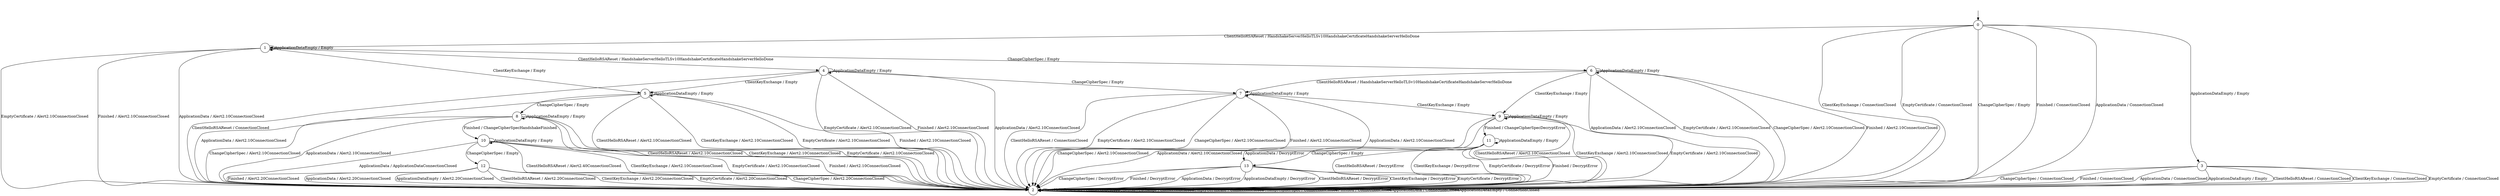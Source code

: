 digraph g {
__start0 [label="" shape="none"];

	s0 [shape="circle" label="0"];
	s1 [shape="circle" label="1"];
	s2 [shape="circle" label="2"];
	s3 [shape="circle" label="3"];
	s4 [shape="circle" label="4"];
	s5 [shape="circle" label="5"];
	s6 [shape="circle" label="6"];
	s7 [shape="circle" label="7"];
	s8 [shape="circle" label="8"];
	s9 [shape="circle" label="9"];
	s10 [shape="circle" label="10"];
	s11 [shape="circle" label="11"];
	s12 [shape="circle" label="12"];
	s13 [shape="circle" label="13"];
	s0 -> s1 [label="ClientHelloRSAReset / HandshakeServerHelloTLSv10HandshakeCertificateHandshakeServerHelloDone"];
	s0 -> s2 [label="ClientKeyExchange / ConnectionClosed"];
	s0 -> s2 [label="EmptyCertificate / ConnectionClosed"];
	s0 -> s2 [label="ChangeCipherSpec / Empty"];
	s0 -> s2 [label="Finished / ConnectionClosed"];
	s0 -> s2 [label="ApplicationData / ConnectionClosed"];
	s0 -> s3 [label="ApplicationDataEmpty / Empty"];
	s1 -> s4 [label="ClientHelloRSAReset / HandshakeServerHelloTLSv10HandshakeCertificateHandshakeServerHelloDone"];
	s1 -> s5 [label="ClientKeyExchange / Empty"];
	s1 -> s2 [label="EmptyCertificate / Alert2.10ConnectionClosed"];
	s1 -> s6 [label="ChangeCipherSpec / Empty"];
	s1 -> s2 [label="Finished / Alert2.10ConnectionClosed"];
	s1 -> s2 [label="ApplicationData / Alert2.10ConnectionClosed"];
	s1 -> s1 [label="ApplicationDataEmpty / Empty"];
	s2 -> s2 [label="ClientHelloRSAReset / ConnectionClosed"];
	s2 -> s2 [label="ClientKeyExchange / ConnectionClosed"];
	s2 -> s2 [label="EmptyCertificate / ConnectionClosed"];
	s2 -> s2 [label="ChangeCipherSpec / ConnectionClosed"];
	s2 -> s2 [label="Finished / ConnectionClosed"];
	s2 -> s2 [label="ApplicationData / ConnectionClosed"];
	s2 -> s2 [label="ApplicationDataEmpty / ConnectionClosed"];
	s3 -> s2 [label="ClientHelloRSAReset / ConnectionClosed"];
	s3 -> s2 [label="ClientKeyExchange / ConnectionClosed"];
	s3 -> s2 [label="EmptyCertificate / ConnectionClosed"];
	s3 -> s2 [label="ChangeCipherSpec / ConnectionClosed"];
	s3 -> s2 [label="Finished / ConnectionClosed"];
	s3 -> s2 [label="ApplicationData / ConnectionClosed"];
	s3 -> s2 [label="ApplicationDataEmpty / Empty"];
	s4 -> s2 [label="ClientHelloRSAReset / ConnectionClosed"];
	s4 -> s5 [label="ClientKeyExchange / Empty"];
	s4 -> s2 [label="EmptyCertificate / Alert2.10ConnectionClosed"];
	s4 -> s7 [label="ChangeCipherSpec / Empty"];
	s4 -> s2 [label="Finished / Alert2.10ConnectionClosed"];
	s4 -> s2 [label="ApplicationData / Alert2.10ConnectionClosed"];
	s4 -> s4 [label="ApplicationDataEmpty / Empty"];
	s5 -> s2 [label="ClientHelloRSAReset / Alert2.10ConnectionClosed"];
	s5 -> s2 [label="ClientKeyExchange / Alert2.10ConnectionClosed"];
	s5 -> s2 [label="EmptyCertificate / Alert2.10ConnectionClosed"];
	s5 -> s8 [label="ChangeCipherSpec / Empty"];
	s5 -> s2 [label="Finished / Alert2.10ConnectionClosed"];
	s5 -> s2 [label="ApplicationData / Alert2.10ConnectionClosed"];
	s5 -> s5 [label="ApplicationDataEmpty / Empty"];
	s6 -> s7 [label="ClientHelloRSAReset / HandshakeServerHelloTLSv10HandshakeCertificateHandshakeServerHelloDone"];
	s6 -> s9 [label="ClientKeyExchange / Empty"];
	s6 -> s2 [label="EmptyCertificate / Alert2.10ConnectionClosed"];
	s6 -> s2 [label="ChangeCipherSpec / Alert2.10ConnectionClosed"];
	s6 -> s2 [label="Finished / Alert2.10ConnectionClosed"];
	s6 -> s2 [label="ApplicationData / Alert2.10ConnectionClosed"];
	s6 -> s6 [label="ApplicationDataEmpty / Empty"];
	s7 -> s2 [label="ClientHelloRSAReset / ConnectionClosed"];
	s7 -> s9 [label="ClientKeyExchange / Empty"];
	s7 -> s2 [label="EmptyCertificate / Alert2.10ConnectionClosed"];
	s7 -> s2 [label="ChangeCipherSpec / Alert2.10ConnectionClosed"];
	s7 -> s2 [label="Finished / Alert2.10ConnectionClosed"];
	s7 -> s2 [label="ApplicationData / Alert2.10ConnectionClosed"];
	s7 -> s7 [label="ApplicationDataEmpty / Empty"];
	s8 -> s2 [label="ClientHelloRSAReset / Alert2.10ConnectionClosed"];
	s8 -> s2 [label="ClientKeyExchange / Alert2.10ConnectionClosed"];
	s8 -> s2 [label="EmptyCertificate / Alert2.10ConnectionClosed"];
	s8 -> s2 [label="ChangeCipherSpec / Alert2.10ConnectionClosed"];
	s8 -> s10 [label="Finished / ChangeCipherSpecHandshakeFinished"];
	s8 -> s2 [label="ApplicationData / Alert2.10ConnectionClosed"];
	s8 -> s8 [label="ApplicationDataEmpty / Empty"];
	s9 -> s2 [label="ClientHelloRSAReset / Alert2.10ConnectionClosed"];
	s9 -> s2 [label="ClientKeyExchange / Alert2.10ConnectionClosed"];
	s9 -> s2 [label="EmptyCertificate / Alert2.10ConnectionClosed"];
	s9 -> s2 [label="ChangeCipherSpec / Alert2.10ConnectionClosed"];
	s9 -> s11 [label="Finished / ChangeCipherSpecDecryptError"];
	s9 -> s2 [label="ApplicationData / Alert2.10ConnectionClosed"];
	s9 -> s9 [label="ApplicationDataEmpty / Empty"];
	s10 -> s2 [label="ClientHelloRSAReset / Alert2.40ConnectionClosed"];
	s10 -> s2 [label="ClientKeyExchange / Alert2.10ConnectionClosed"];
	s10 -> s2 [label="EmptyCertificate / Alert2.10ConnectionClosed"];
	s10 -> s12 [label="ChangeCipherSpec / Empty"];
	s10 -> s2 [label="Finished / Alert2.10ConnectionClosed"];
	s10 -> s2 [label="ApplicationData / ApplicationDataConnectionClosed"];
	s10 -> s10 [label="ApplicationDataEmpty / Empty"];
	s11 -> s2 [label="ClientHelloRSAReset / DecryptError"];
	s11 -> s2 [label="ClientKeyExchange / DecryptError"];
	s11 -> s2 [label="EmptyCertificate / DecryptError"];
	s11 -> s13 [label="ChangeCipherSpec / Empty"];
	s11 -> s2 [label="Finished / DecryptError"];
	s11 -> s13 [label="ApplicationData / DecryptError"];
	s11 -> s11 [label="ApplicationDataEmpty / Empty"];
	s12 -> s2 [label="ClientHelloRSAReset / Alert2.20ConnectionClosed"];
	s12 -> s2 [label="ClientKeyExchange / Alert2.20ConnectionClosed"];
	s12 -> s2 [label="EmptyCertificate / Alert2.20ConnectionClosed"];
	s12 -> s2 [label="ChangeCipherSpec / Alert2.20ConnectionClosed"];
	s12 -> s2 [label="Finished / Alert2.20ConnectionClosed"];
	s12 -> s2 [label="ApplicationData / Alert2.20ConnectionClosed"];
	s12 -> s2 [label="ApplicationDataEmpty / Alert2.20ConnectionClosed"];
	s13 -> s2 [label="ClientHelloRSAReset / DecryptError"];
	s13 -> s2 [label="ClientKeyExchange / DecryptError"];
	s13 -> s2 [label="EmptyCertificate / DecryptError"];
	s13 -> s2 [label="ChangeCipherSpec / DecryptError"];
	s13 -> s2 [label="Finished / DecryptError"];
	s13 -> s2 [label="ApplicationData / DecryptError"];
	s13 -> s2 [label="ApplicationDataEmpty / DecryptError"];

__start0 -> s0;
}
